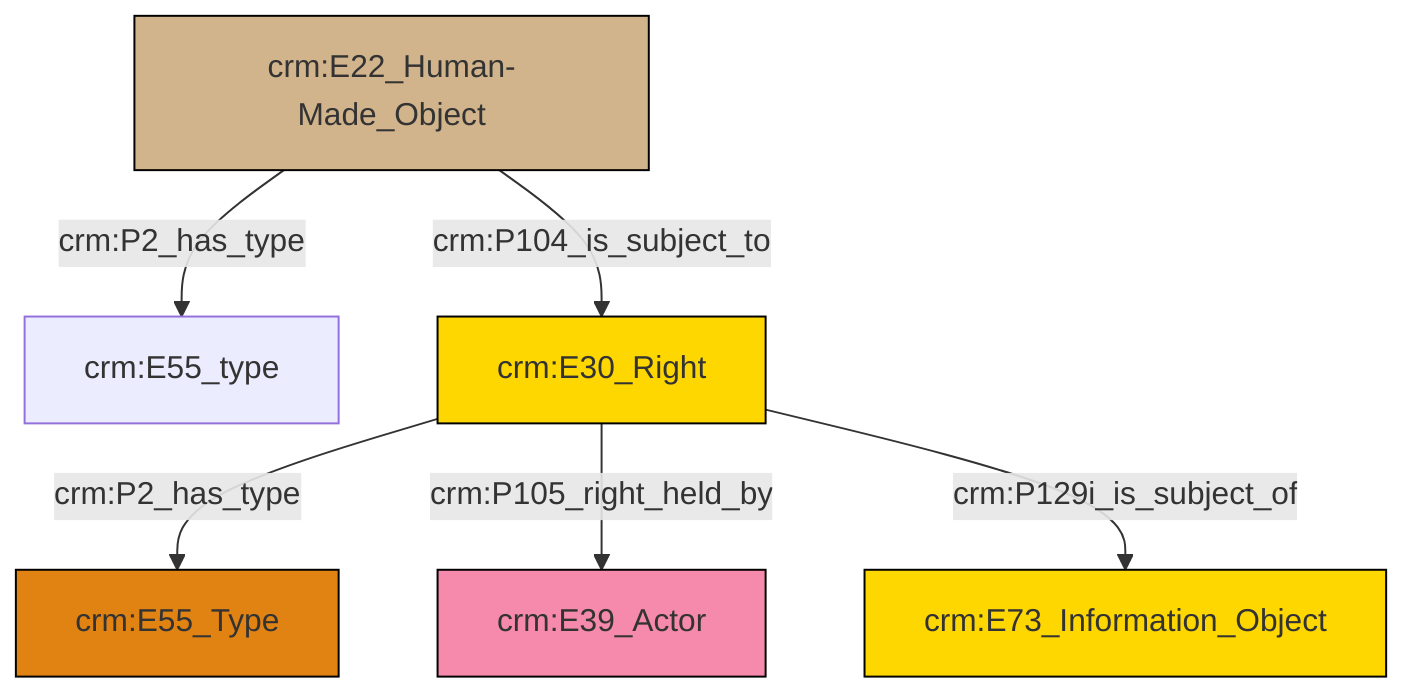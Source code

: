 graph TD
classDef Literal fill:#f2f2f2,stroke:#000000;
classDef CRM_Entity fill:#FFFFFF,stroke:#000000;
classDef Temporal_Entity fill:#00C9E6, stroke:#000000;
classDef Type fill:#E18312, stroke:#000000;
classDef Time-Span fill:#2C9C91, stroke:#000000;
classDef Appellation fill:#FFEB7F, stroke:#000000;
classDef Place fill:#008836, stroke:#000000;
classDef Persistent_Item fill:#B266B2, stroke:#000000;
classDef Conceptual_Object fill:#FFD700, stroke:#000000;
classDef Physical_Thing fill:#D2B48C, stroke:#000000;
classDef Actor fill:#f58aad, stroke:#000000;
classDef PC_Classes fill:#4ce600, stroke:#000000;
classDef Multi fill:#cccccc,stroke:#000000;

4["crm:E22_Human-Made_Object"]:::Physical_Thing -->|crm:P104_is_subject_to| 8["crm:E30_Right"]:::Conceptual_Object
8["crm:E30_Right"]:::Conceptual_Object -->|crm:P2_has_type| 9["crm:E55_Type"]:::Type
8["crm:E30_Right"]:::Conceptual_Object -->|crm:P105_right_held_by| 0["crm:E39_Actor"]:::Actor
8["crm:E30_Right"]:::Conceptual_Object -->|crm:P129i_is_subject_of| 2["crm:E73_Information_Object"]:::Conceptual_Object
4["crm:E22_Human-Made_Object"]:::Physical_Thing -->|crm:P2_has_type| 6["crm:E55_type"]:::Default